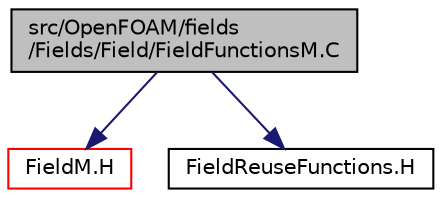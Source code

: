 digraph "src/OpenFOAM/fields/Fields/Field/FieldFunctionsM.C"
{
  bgcolor="transparent";
  edge [fontname="Helvetica",fontsize="10",labelfontname="Helvetica",labelfontsize="10"];
  node [fontname="Helvetica",fontsize="10",shape=record];
  Node1 [label="src/OpenFOAM/fields\l/Fields/Field/FieldFunctionsM.C",height=0.2,width=0.4,color="black", fillcolor="grey75", style="filled", fontcolor="black"];
  Node1 -> Node2 [color="midnightblue",fontsize="10",style="solid",fontname="Helvetica"];
  Node2 [label="FieldM.H",height=0.2,width=0.4,color="red",URL="$a07947.html",tooltip="High performance macro functions for Field<Type> algebra. These expand using either array element acc..."];
  Node1 -> Node3 [color="midnightblue",fontsize="10",style="solid",fontname="Helvetica"];
  Node3 [label="FieldReuseFunctions.H",height=0.2,width=0.4,color="black",URL="$a07949.html"];
}
